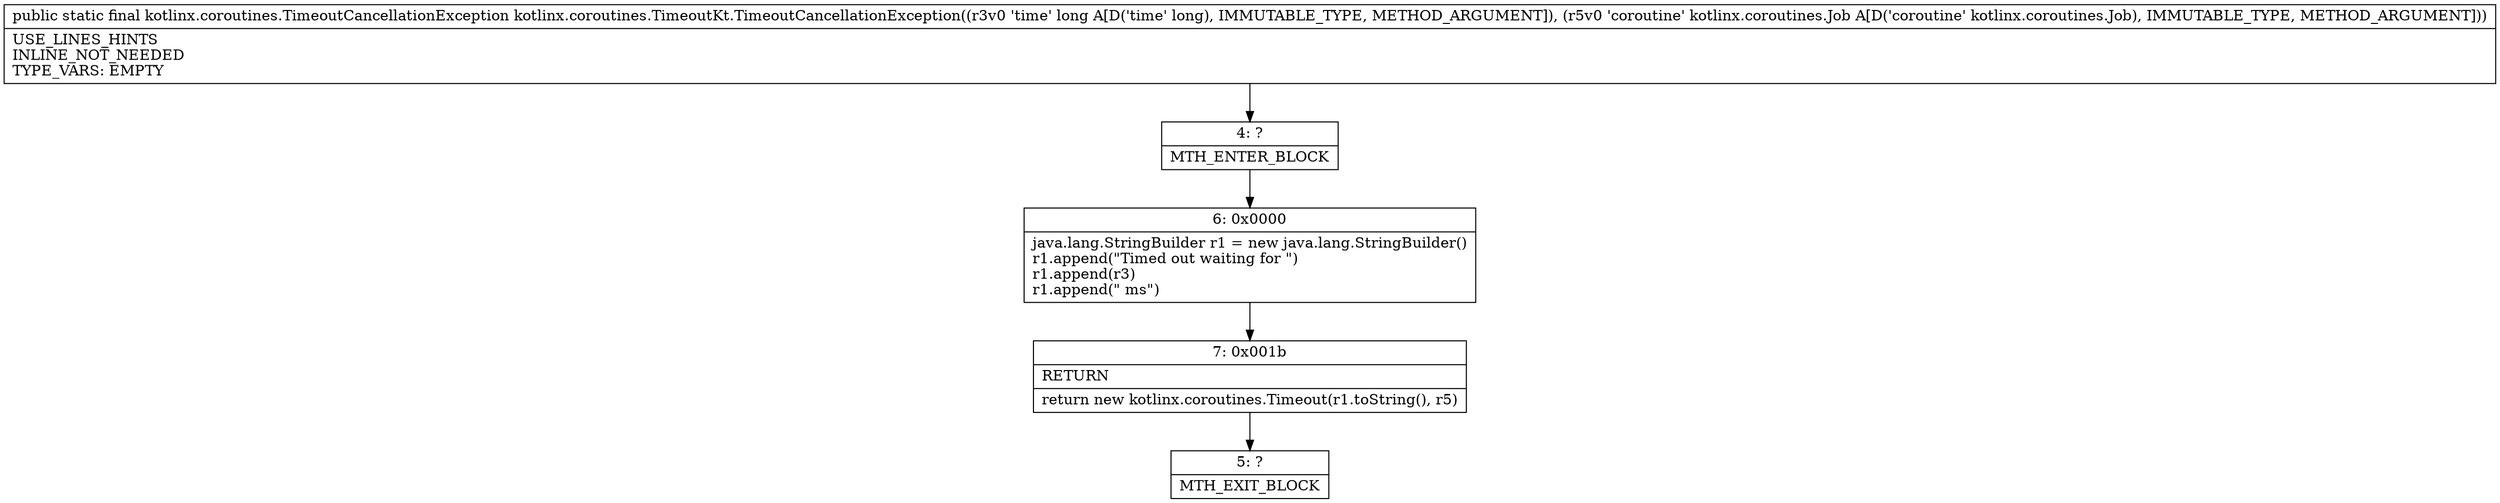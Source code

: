 digraph "CFG forkotlinx.coroutines.TimeoutKt.TimeoutCancellationException(JLkotlinx\/coroutines\/Job;)Lkotlinx\/coroutines\/TimeoutCancellationException;" {
Node_4 [shape=record,label="{4\:\ ?|MTH_ENTER_BLOCK\l}"];
Node_6 [shape=record,label="{6\:\ 0x0000|java.lang.StringBuilder r1 = new java.lang.StringBuilder()\lr1.append(\"Timed out waiting for \")\lr1.append(r3)\lr1.append(\" ms\")\l}"];
Node_7 [shape=record,label="{7\:\ 0x001b|RETURN\l|return new kotlinx.coroutines.Timeout(r1.toString(), r5)\l}"];
Node_5 [shape=record,label="{5\:\ ?|MTH_EXIT_BLOCK\l}"];
MethodNode[shape=record,label="{public static final kotlinx.coroutines.TimeoutCancellationException kotlinx.coroutines.TimeoutKt.TimeoutCancellationException((r3v0 'time' long A[D('time' long), IMMUTABLE_TYPE, METHOD_ARGUMENT]), (r5v0 'coroutine' kotlinx.coroutines.Job A[D('coroutine' kotlinx.coroutines.Job), IMMUTABLE_TYPE, METHOD_ARGUMENT]))  | USE_LINES_HINTS\lINLINE_NOT_NEEDED\lTYPE_VARS: EMPTY\l}"];
MethodNode -> Node_4;Node_4 -> Node_6;
Node_6 -> Node_7;
Node_7 -> Node_5;
}

